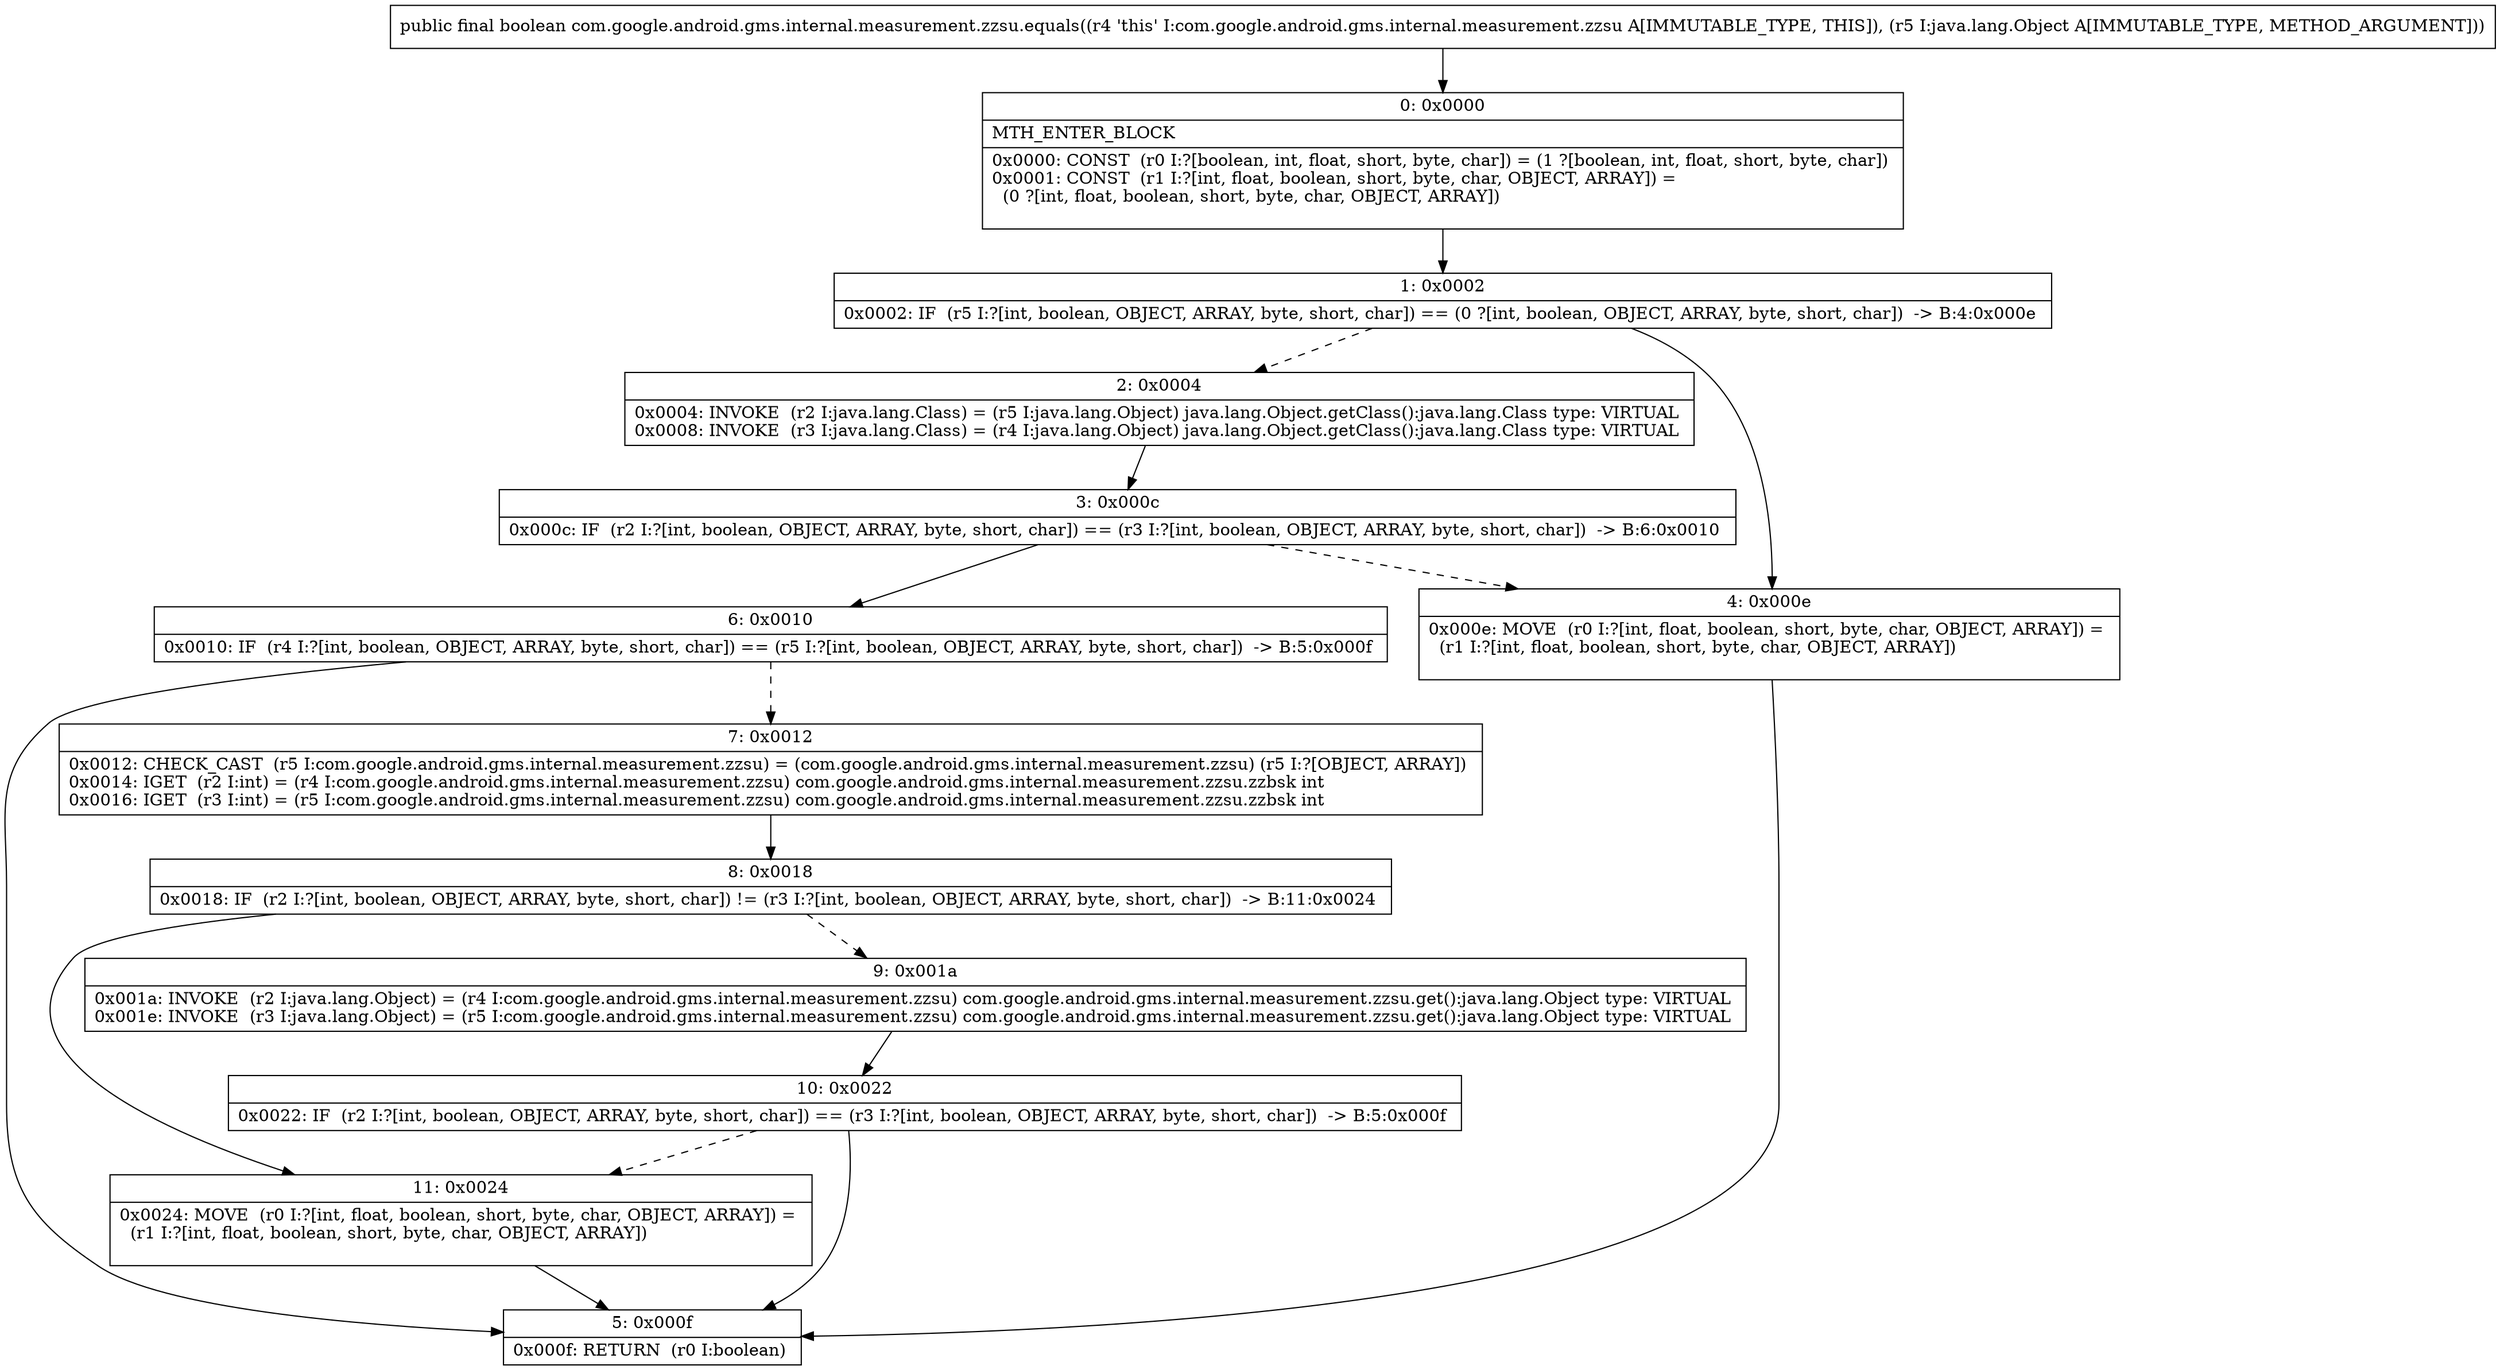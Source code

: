 digraph "CFG forcom.google.android.gms.internal.measurement.zzsu.equals(Ljava\/lang\/Object;)Z" {
Node_0 [shape=record,label="{0\:\ 0x0000|MTH_ENTER_BLOCK\l|0x0000: CONST  (r0 I:?[boolean, int, float, short, byte, char]) = (1 ?[boolean, int, float, short, byte, char]) \l0x0001: CONST  (r1 I:?[int, float, boolean, short, byte, char, OBJECT, ARRAY]) = \l  (0 ?[int, float, boolean, short, byte, char, OBJECT, ARRAY])\l \l}"];
Node_1 [shape=record,label="{1\:\ 0x0002|0x0002: IF  (r5 I:?[int, boolean, OBJECT, ARRAY, byte, short, char]) == (0 ?[int, boolean, OBJECT, ARRAY, byte, short, char])  \-\> B:4:0x000e \l}"];
Node_2 [shape=record,label="{2\:\ 0x0004|0x0004: INVOKE  (r2 I:java.lang.Class) = (r5 I:java.lang.Object) java.lang.Object.getClass():java.lang.Class type: VIRTUAL \l0x0008: INVOKE  (r3 I:java.lang.Class) = (r4 I:java.lang.Object) java.lang.Object.getClass():java.lang.Class type: VIRTUAL \l}"];
Node_3 [shape=record,label="{3\:\ 0x000c|0x000c: IF  (r2 I:?[int, boolean, OBJECT, ARRAY, byte, short, char]) == (r3 I:?[int, boolean, OBJECT, ARRAY, byte, short, char])  \-\> B:6:0x0010 \l}"];
Node_4 [shape=record,label="{4\:\ 0x000e|0x000e: MOVE  (r0 I:?[int, float, boolean, short, byte, char, OBJECT, ARRAY]) = \l  (r1 I:?[int, float, boolean, short, byte, char, OBJECT, ARRAY])\l \l}"];
Node_5 [shape=record,label="{5\:\ 0x000f|0x000f: RETURN  (r0 I:boolean) \l}"];
Node_6 [shape=record,label="{6\:\ 0x0010|0x0010: IF  (r4 I:?[int, boolean, OBJECT, ARRAY, byte, short, char]) == (r5 I:?[int, boolean, OBJECT, ARRAY, byte, short, char])  \-\> B:5:0x000f \l}"];
Node_7 [shape=record,label="{7\:\ 0x0012|0x0012: CHECK_CAST  (r5 I:com.google.android.gms.internal.measurement.zzsu) = (com.google.android.gms.internal.measurement.zzsu) (r5 I:?[OBJECT, ARRAY]) \l0x0014: IGET  (r2 I:int) = (r4 I:com.google.android.gms.internal.measurement.zzsu) com.google.android.gms.internal.measurement.zzsu.zzbsk int \l0x0016: IGET  (r3 I:int) = (r5 I:com.google.android.gms.internal.measurement.zzsu) com.google.android.gms.internal.measurement.zzsu.zzbsk int \l}"];
Node_8 [shape=record,label="{8\:\ 0x0018|0x0018: IF  (r2 I:?[int, boolean, OBJECT, ARRAY, byte, short, char]) != (r3 I:?[int, boolean, OBJECT, ARRAY, byte, short, char])  \-\> B:11:0x0024 \l}"];
Node_9 [shape=record,label="{9\:\ 0x001a|0x001a: INVOKE  (r2 I:java.lang.Object) = (r4 I:com.google.android.gms.internal.measurement.zzsu) com.google.android.gms.internal.measurement.zzsu.get():java.lang.Object type: VIRTUAL \l0x001e: INVOKE  (r3 I:java.lang.Object) = (r5 I:com.google.android.gms.internal.measurement.zzsu) com.google.android.gms.internal.measurement.zzsu.get():java.lang.Object type: VIRTUAL \l}"];
Node_10 [shape=record,label="{10\:\ 0x0022|0x0022: IF  (r2 I:?[int, boolean, OBJECT, ARRAY, byte, short, char]) == (r3 I:?[int, boolean, OBJECT, ARRAY, byte, short, char])  \-\> B:5:0x000f \l}"];
Node_11 [shape=record,label="{11\:\ 0x0024|0x0024: MOVE  (r0 I:?[int, float, boolean, short, byte, char, OBJECT, ARRAY]) = \l  (r1 I:?[int, float, boolean, short, byte, char, OBJECT, ARRAY])\l \l}"];
MethodNode[shape=record,label="{public final boolean com.google.android.gms.internal.measurement.zzsu.equals((r4 'this' I:com.google.android.gms.internal.measurement.zzsu A[IMMUTABLE_TYPE, THIS]), (r5 I:java.lang.Object A[IMMUTABLE_TYPE, METHOD_ARGUMENT])) }"];
MethodNode -> Node_0;
Node_0 -> Node_1;
Node_1 -> Node_2[style=dashed];
Node_1 -> Node_4;
Node_2 -> Node_3;
Node_3 -> Node_4[style=dashed];
Node_3 -> Node_6;
Node_4 -> Node_5;
Node_6 -> Node_5;
Node_6 -> Node_7[style=dashed];
Node_7 -> Node_8;
Node_8 -> Node_9[style=dashed];
Node_8 -> Node_11;
Node_9 -> Node_10;
Node_10 -> Node_5;
Node_10 -> Node_11[style=dashed];
Node_11 -> Node_5;
}

